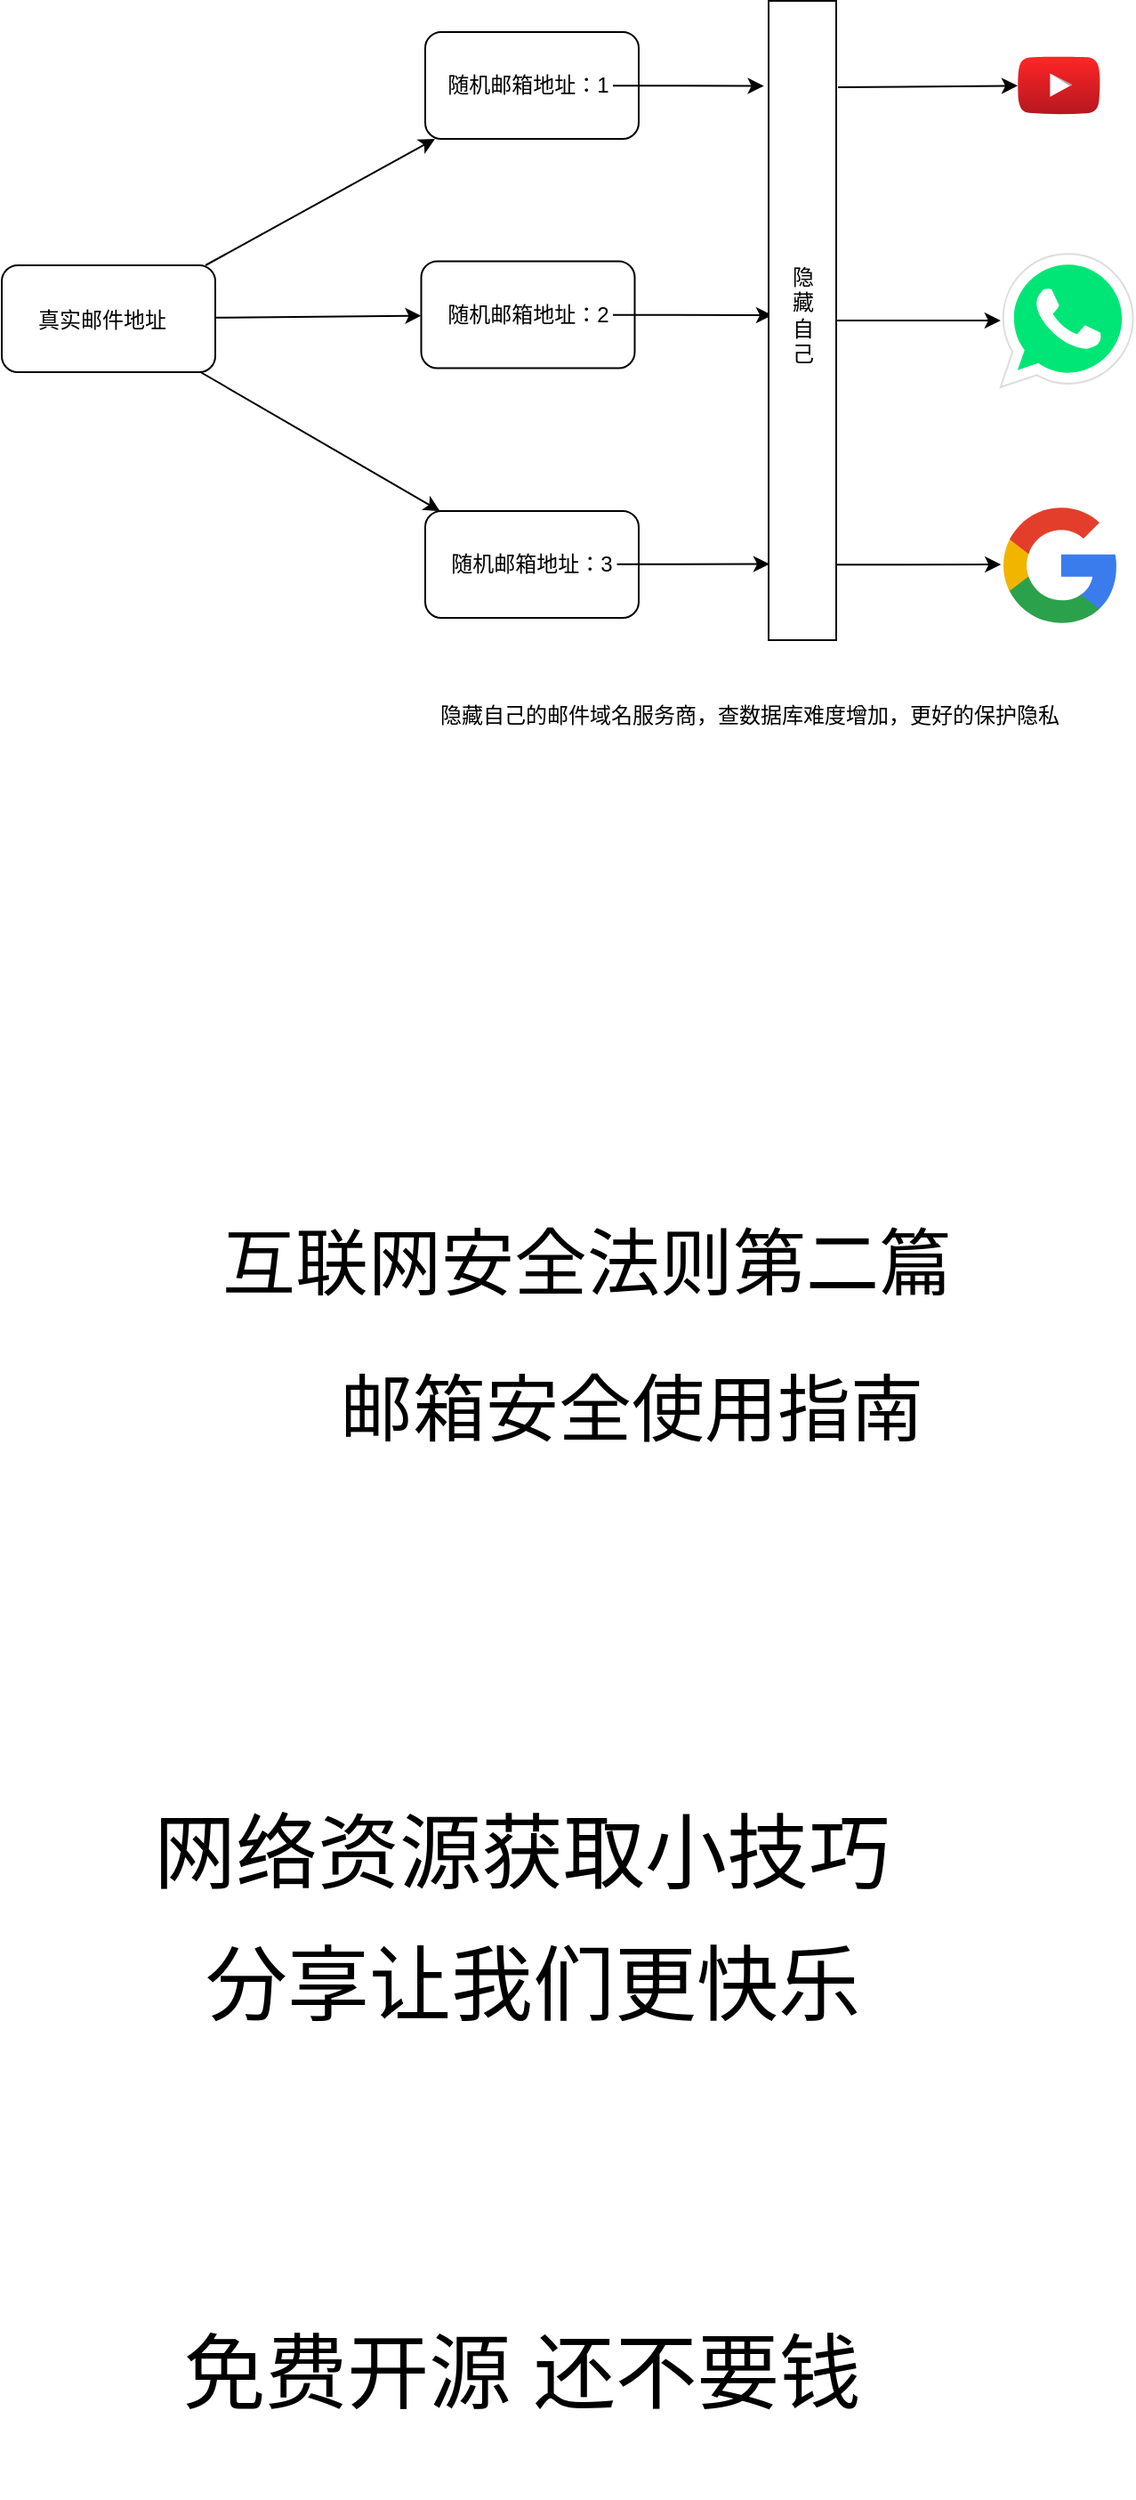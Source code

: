 <mxfile>
    <diagram id="4IgImWF9UjbIaR0xkNWd" name="邮箱">
        <mxGraphModel dx="929" dy="627" grid="0" gridSize="10" guides="1" tooltips="1" connect="1" arrows="1" fold="1" page="0" pageScale="1" pageWidth="1169" pageHeight="827" background="#ffffff" math="0" shadow="0">
            <root>
                <mxCell id="0"/>
                <mxCell id="1" parent="0"/>
                <mxCell id="4" value="" style="edgeStyle=none;html=1;strokeColor=#000000;rounded=1;" parent="1" source="2" target="3" edge="1">
                    <mxGeometry relative="1" as="geometry"/>
                </mxCell>
                <mxCell id="7" value="" style="edgeStyle=none;html=1;fontColor=#000000;strokeColor=#000000;" parent="1" source="2" target="6" edge="1">
                    <mxGeometry relative="1" as="geometry"/>
                </mxCell>
                <mxCell id="10" value="" style="edgeStyle=none;html=1;strokeColor=#000000;fontColor=#000000;" parent="1" source="2" target="9" edge="1">
                    <mxGeometry relative="1" as="geometry"/>
                </mxCell>
                <mxCell id="2" value="" style="rounded=1;whiteSpace=wrap;html=1;fillColor=#FFFFFF;gradientColor=none;strokeColor=#000000;" parent="1" vertex="1">
                    <mxGeometry x="167" y="220" width="120" height="60" as="geometry"/>
                </mxCell>
                <mxCell id="3" value="" style="rounded=1;whiteSpace=wrap;html=1;fillColor=#FFFFFF;gradientColor=none;strokeColor=#000000;" parent="1" vertex="1">
                    <mxGeometry x="405" y="89" width="120" height="60" as="geometry"/>
                </mxCell>
                <mxCell id="5" value="&lt;font color=&quot;#000000&quot;&gt;真实邮件地址&lt;/font&gt;" style="text;html=1;align=center;verticalAlign=middle;whiteSpace=wrap;rounded=0;glass=0;shadow=0;strokeColor=#F0F0F0;strokeWidth=0;" parent="1" vertex="1">
                    <mxGeometry x="185" y="235" width="77" height="32" as="geometry"/>
                </mxCell>
                <mxCell id="6" value="" style="rounded=1;whiteSpace=wrap;html=1;fillColor=#FFFFFF;gradientColor=none;strokeColor=#000000;" parent="1" vertex="1">
                    <mxGeometry x="402.75" y="217.75" width="120" height="60" as="geometry"/>
                </mxCell>
                <mxCell id="9" value="" style="rounded=1;whiteSpace=wrap;html=1;fillColor=#FFFFFF;gradientColor=none;strokeColor=#000000;" parent="1" vertex="1">
                    <mxGeometry x="405" y="358" width="120" height="60" as="geometry"/>
                </mxCell>
                <mxCell id="18" value="" style="edgeStyle=none;html=1;strokeColor=#000000;fontColor=#000000;entryX=-0.071;entryY=0.133;entryDx=0;entryDy=0;entryPerimeter=0;" parent="1" source="11" target="14" edge="1">
                    <mxGeometry relative="1" as="geometry">
                        <mxPoint x="602" y="237" as="targetPoint"/>
                    </mxGeometry>
                </mxCell>
                <mxCell id="11" value="随机邮箱地址：1" style="text;html=1;strokeColor=none;fillColor=none;align=center;verticalAlign=middle;whiteSpace=wrap;rounded=0;shadow=0;glass=0;strokeWidth=0;fontColor=#000000;" parent="1" vertex="1">
                    <mxGeometry x="415" y="106.25" width="95.5" height="25.5" as="geometry"/>
                </mxCell>
                <mxCell id="21" value="" style="edgeStyle=none;html=1;strokeColor=#000000;fontColor=#000000;" parent="1" source="12" edge="1">
                    <mxGeometry relative="1" as="geometry">
                        <mxPoint x="600" y="248" as="targetPoint"/>
                    </mxGeometry>
                </mxCell>
                <mxCell id="12" value="随机邮箱地址：2" style="text;html=1;strokeColor=none;fillColor=none;align=center;verticalAlign=middle;whiteSpace=wrap;rounded=0;shadow=0;glass=0;strokeWidth=0;fontColor=#000000;" parent="1" vertex="1">
                    <mxGeometry x="415" y="235" width="95.5" height="25.5" as="geometry"/>
                </mxCell>
                <mxCell id="25" value="" style="edgeStyle=none;html=1;strokeColor=#000000;fontColor=#000000;entryX=0.012;entryY=0.881;entryDx=0;entryDy=0;entryPerimeter=0;" parent="1" source="13" target="14" edge="1">
                    <mxGeometry relative="1" as="geometry"/>
                </mxCell>
                <mxCell id="13" value="随机邮箱地址：3" style="text;html=1;strokeColor=none;fillColor=none;align=center;verticalAlign=middle;whiteSpace=wrap;rounded=0;shadow=0;glass=0;strokeWidth=0;fontColor=#000000;" parent="1" vertex="1">
                    <mxGeometry x="417.25" y="375.25" width="95.5" height="25.5" as="geometry"/>
                </mxCell>
                <mxCell id="20" style="edgeStyle=none;html=1;strokeColor=#000000;fontColor=#000000;" parent="1" target="15" edge="1">
                    <mxGeometry relative="1" as="geometry">
                        <mxPoint x="637" y="120" as="sourcePoint"/>
                    </mxGeometry>
                </mxCell>
                <mxCell id="23" value="" style="edgeStyle=none;html=1;strokeColor=#000000;fontColor=#000000;" parent="1" source="14" target="16" edge="1">
                    <mxGeometry relative="1" as="geometry"/>
                </mxCell>
                <mxCell id="26" style="edgeStyle=none;html=1;strokeColor=#000000;fontColor=#000000;exitX=1;exitY=0.882;exitDx=0;exitDy=0;exitPerimeter=0;" parent="1" source="14" target="17" edge="1">
                    <mxGeometry relative="1" as="geometry"/>
                </mxCell>
                <mxCell id="14" value="" style="rounded=0;whiteSpace=wrap;html=1;shadow=0;glass=0;strokeColor=#0a0a0a;strokeWidth=1;fontColor=#000000;fillColor=#FFFFFF;" parent="1" vertex="1">
                    <mxGeometry x="598" y="71.5" width="38" height="359" as="geometry"/>
                </mxCell>
                <mxCell id="15" value="" style="dashed=0;outlineConnect=0;html=1;align=center;labelPosition=center;verticalLabelPosition=bottom;verticalAlign=top;shape=mxgraph.weblogos.youtube_2;fillColor=#FF2626;gradientColor=#B5171F;rounded=0;shadow=0;glass=0;strokeColor=#0a0a0a;strokeWidth=1;fontColor=#000000;" parent="1" vertex="1">
                    <mxGeometry x="738" y="102.7" width="46.4" height="32.6" as="geometry"/>
                </mxCell>
                <mxCell id="16" value="" style="dashed=0;outlineConnect=0;html=1;align=center;labelPosition=center;verticalLabelPosition=bottom;verticalAlign=top;shape=mxgraph.weblogos.whatsapp;fillColor=#00E676;strokeColor=#dddddd;rounded=0;shadow=0;glass=0;strokeWidth=1;fontColor=#000000;" parent="1" vertex="1">
                    <mxGeometry x="728.4" y="213.6" width="74.4" height="74.8" as="geometry"/>
                </mxCell>
                <mxCell id="17" value="" style="dashed=0;outlineConnect=0;html=1;align=center;labelPosition=center;verticalLabelPosition=bottom;verticalAlign=top;shape=mxgraph.weblogos.google;rounded=0;shadow=0;glass=0;strokeColor=#0a0a0a;strokeWidth=1;fontColor=#000000;fillColor=#FFFFFF;" parent="1" vertex="1">
                    <mxGeometry x="728.6" y="353.3" width="65.2" height="69.4" as="geometry"/>
                </mxCell>
                <mxCell id="27" value="隐&lt;br&gt;藏&lt;br&gt;自&lt;br&gt;己" style="text;html=1;strokeColor=none;fillColor=none;align=center;verticalAlign=middle;whiteSpace=wrap;rounded=0;shadow=0;glass=0;strokeWidth=1;fontColor=#000000;" parent="1" vertex="1">
                    <mxGeometry x="601.5" y="186.25" width="31" height="123" as="geometry"/>
                </mxCell>
                <mxCell id="28" value="隐藏自己的邮件域名服务商，查数据库难度增加，更好的保护隐私" style="text;html=1;strokeColor=none;fillColor=none;align=center;verticalAlign=middle;whiteSpace=wrap;rounded=0;shadow=0;glass=0;strokeWidth=1;fontColor=#000000;" parent="1" vertex="1">
                    <mxGeometry x="395" y="454" width="385" height="37" as="geometry"/>
                </mxCell>
                <mxCell id="39" value="&lt;font style=&quot;font-size: 41px;&quot;&gt;互联网安全法则第二篇&lt;/font&gt;" style="text;html=1;strokeColor=none;fillColor=none;align=center;verticalAlign=middle;whiteSpace=wrap;rounded=0;shadow=0;glass=0;strokeWidth=1;fontSize=19;fontColor=#000000;" parent="1" vertex="1">
                    <mxGeometry x="262" y="763" width="468" height="35" as="geometry"/>
                </mxCell>
                <mxCell id="40" value="&lt;font style=&quot;font-size: 41px;&quot;&gt;邮箱安全使用指南&lt;/font&gt;" style="text;html=1;strokeColor=none;fillColor=none;align=center;verticalAlign=middle;whiteSpace=wrap;rounded=0;shadow=0;glass=0;strokeWidth=1;fontSize=41;fontColor=#000000;" parent="1" vertex="1">
                    <mxGeometry x="287" y="845" width="468" height="36" as="geometry"/>
                </mxCell>
                <mxCell id="42" value="网络资源获取小技巧" style="text;html=1;strokeColor=none;fillColor=none;align=center;verticalAlign=middle;whiteSpace=wrap;rounded=0;shadow=0;glass=0;strokeWidth=1;fontSize=46;fontColor=#000000;" parent="1" vertex="1">
                    <mxGeometry x="213" y="1086" width="493" height="52" as="geometry"/>
                </mxCell>
                <mxCell id="43" value="分享让我们更快乐" style="text;html=1;strokeColor=none;fillColor=none;align=center;verticalAlign=middle;whiteSpace=wrap;rounded=0;shadow=0;glass=0;strokeWidth=1;fontSize=46;fontColor=#000000;" parent="1" vertex="1">
                    <mxGeometry x="230.5" y="1161" width="469" height="50" as="geometry"/>
                </mxCell>
                <mxCell id="44" value="免费开源 还不要钱" style="text;html=1;strokeColor=none;fillColor=none;align=center;verticalAlign=middle;whiteSpace=wrap;rounded=0;shadow=0;glass=0;strokeWidth=1;fontSize=46;fontColor=#000000;" parent="1" vertex="1">
                    <mxGeometry x="204" y="1333" width="511" height="141" as="geometry"/>
                </mxCell>
            </root>
        </mxGraphModel>
    </diagram>
    <diagram name="Chat GPT" id="3tcdzZLS9W6CyTC2RCnd">
        <mxGraphModel dx="929" dy="627" grid="0" gridSize="10" guides="1" tooltips="1" connect="1" arrows="1" fold="1" page="0" pageScale="1" pageWidth="1169" pageHeight="827" background="#ffffff" math="0" shadow="0">
            <root>
                <mxCell id="OrwCX-oYD6XwplfO_fJb-0"/>
                <mxCell id="OrwCX-oYD6XwplfO_fJb-1" parent="OrwCX-oYD6XwplfO_fJb-0"/>
                <mxCell id="yJsRBT4B3mg6r2Csu1Jv-5" value="" style="edgeStyle=orthogonalEdgeStyle;html=1;strokeColor=#000000;" edge="1" parent="OrwCX-oYD6XwplfO_fJb-1" source="yJsRBT4B3mg6r2Csu1Jv-0" target="yJsRBT4B3mg6r2Csu1Jv-4">
                    <mxGeometry relative="1" as="geometry"/>
                </mxCell>
                <mxCell id="yJsRBT4B3mg6r2Csu1Jv-7" value="" style="edgeStyle=orthogonalEdgeStyle;html=1;strokeColor=#000000;fontColor=#000000;" edge="1" parent="OrwCX-oYD6XwplfO_fJb-1" source="yJsRBT4B3mg6r2Csu1Jv-0" target="yJsRBT4B3mg6r2Csu1Jv-6">
                    <mxGeometry relative="1" as="geometry"/>
                </mxCell>
                <mxCell id="yJsRBT4B3mg6r2Csu1Jv-0" value="" style="rounded=1;whiteSpace=wrap;html=1;fillColor=none;strokeWidth=1;strokeColor=#000000;" vertex="1" parent="OrwCX-oYD6XwplfO_fJb-1">
                    <mxGeometry x="128" y="253" width="120" height="60" as="geometry"/>
                </mxCell>
                <mxCell id="yJsRBT4B3mg6r2Csu1Jv-4" value="" style="whiteSpace=wrap;html=1;fillColor=none;strokeColor=#000000;rounded=1;strokeWidth=1;" vertex="1" parent="OrwCX-oYD6XwplfO_fJb-1">
                    <mxGeometry x="824" y="99" width="120" height="60" as="geometry"/>
                </mxCell>
                <mxCell id="yJsRBT4B3mg6r2Csu1Jv-6" value="" style="rounded=1;whiteSpace=wrap;html=1;fillColor=none;strokeWidth=1;strokeColor=#000000;" vertex="1" parent="OrwCX-oYD6XwplfO_fJb-1">
                    <mxGeometry x="821" y="274" width="120" height="60" as="geometry"/>
                </mxCell>
                <mxCell id="yJsRBT4B3mg6r2Csu1Jv-8" value="Horizontal Tree Layout" style="swimlane;startSize=20;horizontal=0;childLayout=treeLayout;horizontalTree=1;resizable=0;containerType=tree;fontSize=12;strokeColor=#000000;strokeWidth=1;fontColor=#000000;fillColor=#F5EEEE;shadow=0;swimlaneLine=0;" vertex="1" parent="OrwCX-oYD6XwplfO_fJb-1">
                    <mxGeometry x="143" y="434" width="310" height="160" as="geometry"/>
                </mxCell>
                <mxCell id="yJsRBT4B3mg6r2Csu1Jv-9" value="Root" style="whiteSpace=wrap;html=1;strokeColor=#000000;strokeWidth=1;fontColor=#000000;fillColor=#F5EEEE;shadow=0;swimlaneLine=0;" vertex="1" parent="yJsRBT4B3mg6r2Csu1Jv-8">
                    <mxGeometry x="40" y="60" width="100" height="40" as="geometry"/>
                </mxCell>
                <mxCell id="yJsRBT4B3mg6r2Csu1Jv-10" value="Child 1" style="whiteSpace=wrap;html=1;strokeColor=#000000;strokeWidth=1;fontColor=#000000;fillColor=#F5EEEE;shadow=0;swimlaneLine=0;" vertex="1" parent="yJsRBT4B3mg6r2Csu1Jv-8">
                    <mxGeometry x="190" y="20" width="100" height="40" as="geometry"/>
                </mxCell>
                <mxCell id="yJsRBT4B3mg6r2Csu1Jv-11" value="" style="edgeStyle=elbowEdgeStyle;elbow=vertical;html=1;rounded=1;curved=0;sourcePerimeterSpacing=0;targetPerimeterSpacing=0;startSize=6;endSize=6;strokeColor=#000000;fontColor=#000000;shadow=0;swimlaneLine=0;" edge="1" parent="yJsRBT4B3mg6r2Csu1Jv-8" source="yJsRBT4B3mg6r2Csu1Jv-9" target="yJsRBT4B3mg6r2Csu1Jv-10">
                    <mxGeometry relative="1" as="geometry"/>
                </mxCell>
                <mxCell id="yJsRBT4B3mg6r2Csu1Jv-12" value="Child 2" style="whiteSpace=wrap;html=1;strokeColor=#000000;strokeWidth=1;fontColor=#000000;fillColor=#F5EEEE;shadow=0;swimlaneLine=0;" vertex="1" parent="yJsRBT4B3mg6r2Csu1Jv-8">
                    <mxGeometry x="190" y="100" width="100" height="40" as="geometry"/>
                </mxCell>
                <mxCell id="yJsRBT4B3mg6r2Csu1Jv-13" value="" style="edgeStyle=elbowEdgeStyle;elbow=vertical;html=1;rounded=1;curved=0;sourcePerimeterSpacing=0;targetPerimeterSpacing=0;startSize=6;endSize=6;strokeColor=#000000;fontColor=#000000;shadow=0;swimlaneLine=0;" edge="1" parent="yJsRBT4B3mg6r2Csu1Jv-8" source="yJsRBT4B3mg6r2Csu1Jv-9" target="yJsRBT4B3mg6r2Csu1Jv-12">
                    <mxGeometry relative="1" as="geometry"/>
                </mxCell>
            </root>
        </mxGraphModel>
    </diagram>
    <diagram name="Copy of Copy of 邮箱" id="4RjrWYVOlYdsETbPnY_t">
        <mxGraphModel dx="929" dy="627" grid="0" gridSize="10" guides="1" tooltips="1" connect="1" arrows="1" fold="1" page="0" pageScale="1" pageWidth="1169" pageHeight="827" background="#ffffff" math="0" shadow="0">
            <root>
                <mxCell id="n3s0cQDz6Tdz08_yHxfk-0"/>
                <mxCell id="n3s0cQDz6Tdz08_yHxfk-1" parent="n3s0cQDz6Tdz08_yHxfk-0"/>
            </root>
        </mxGraphModel>
    </diagram>
</mxfile>